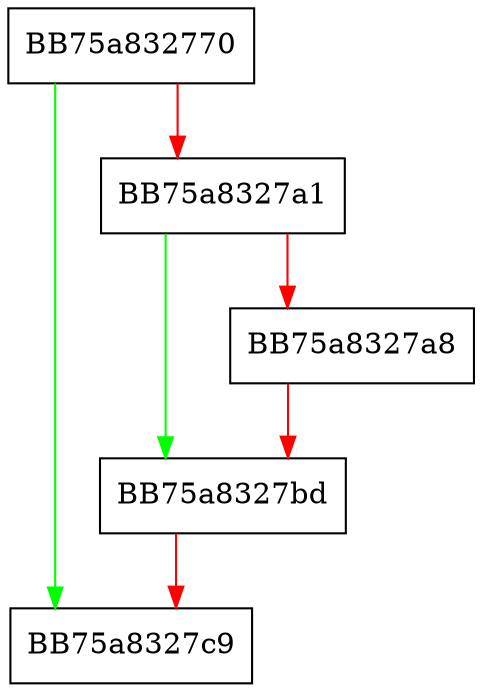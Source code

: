 digraph GetRelatedProcessList {
  node [shape="box"];
  graph [splines=ortho];
  BB75a832770 -> BB75a8327c9 [color="green"];
  BB75a832770 -> BB75a8327a1 [color="red"];
  BB75a8327a1 -> BB75a8327bd [color="green"];
  BB75a8327a1 -> BB75a8327a8 [color="red"];
  BB75a8327a8 -> BB75a8327bd [color="red"];
  BB75a8327bd -> BB75a8327c9 [color="red"];
}